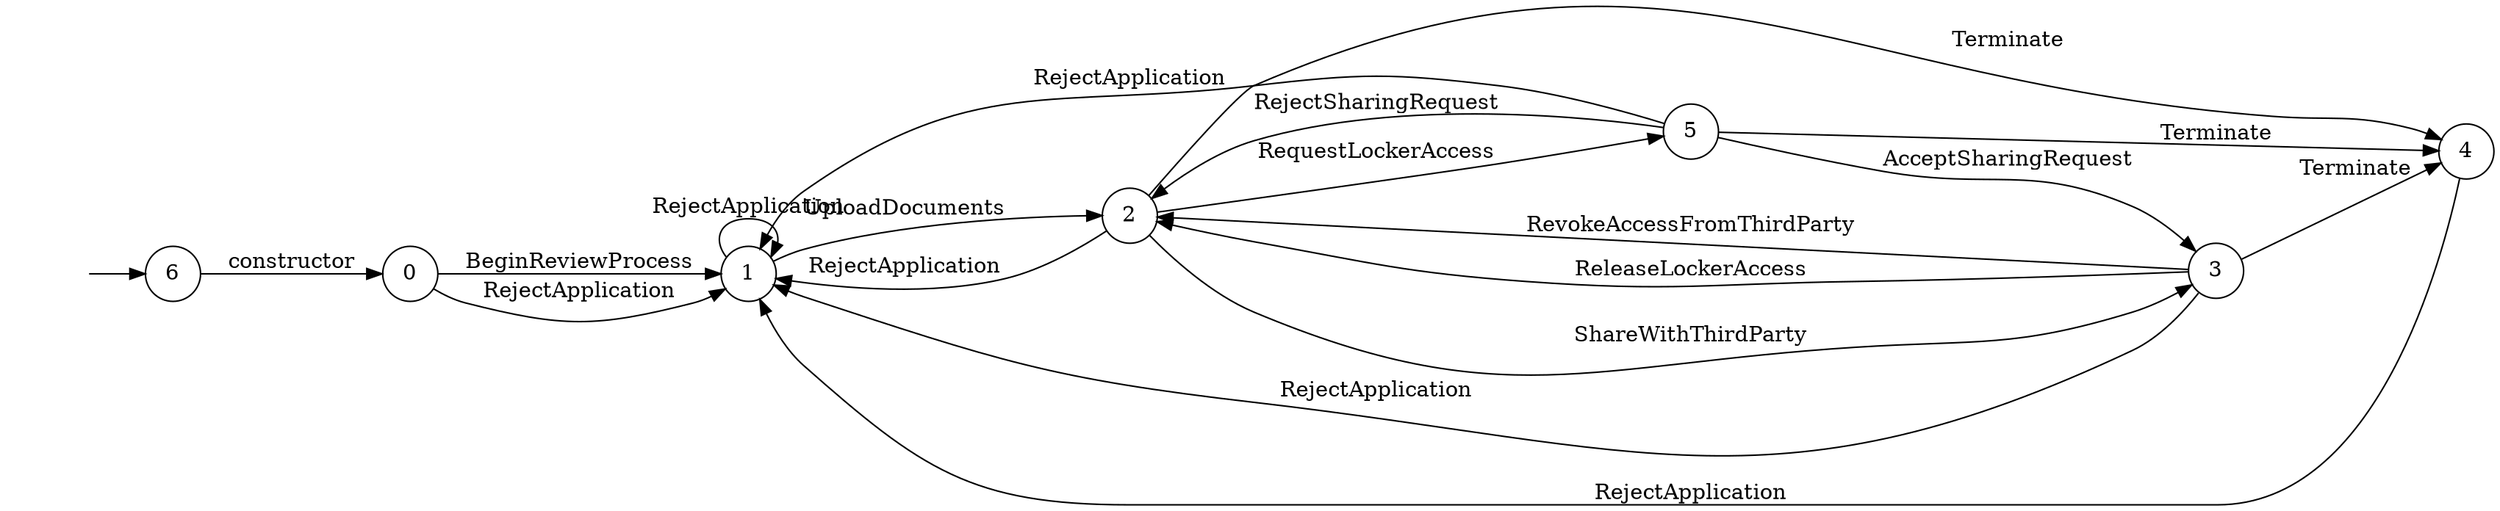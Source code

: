 digraph "Dapp-Automata-data/RQ1/azure-benchmark/workbench-fix/DigitalLocker/DigitalLocker-dot" {
	graph [rankdir=LR]
	"" [label="" shape=plaintext]
	3 [label=3 shape=circle]
	6 [label=6 shape=circle]
	2 [label=2 shape=circle]
	5 [label=5 shape=circle]
	0 [label=0 shape=circle]
	4 [label=4 shape=circle]
	1 [label=1 shape=circle]
	"" -> 6 [label=""]
	0 -> 1 [label=BeginReviewProcess]
	0 -> 1 [label=RejectApplication]
	1 -> 2 [label=UploadDocuments]
	1 -> 1 [label=RejectApplication]
	2 -> 3 [label=ShareWithThirdParty]
	2 -> 4 [label=Terminate]
	2 -> 5 [label=RequestLockerAccess]
	2 -> 1 [label=RejectApplication]
	5 -> 3 [label=AcceptSharingRequest]
	5 -> 2 [label=RejectSharingRequest]
	5 -> 4 [label=Terminate]
	5 -> 1 [label=RejectApplication]
	3 -> 2 [label=RevokeAccessFromThirdParty]
	3 -> 4 [label=Terminate]
	3 -> 2 [label=ReleaseLockerAccess]
	3 -> 1 [label=RejectApplication]
	4 -> 1 [label=RejectApplication]
	6 -> 0 [label=constructor]
}
